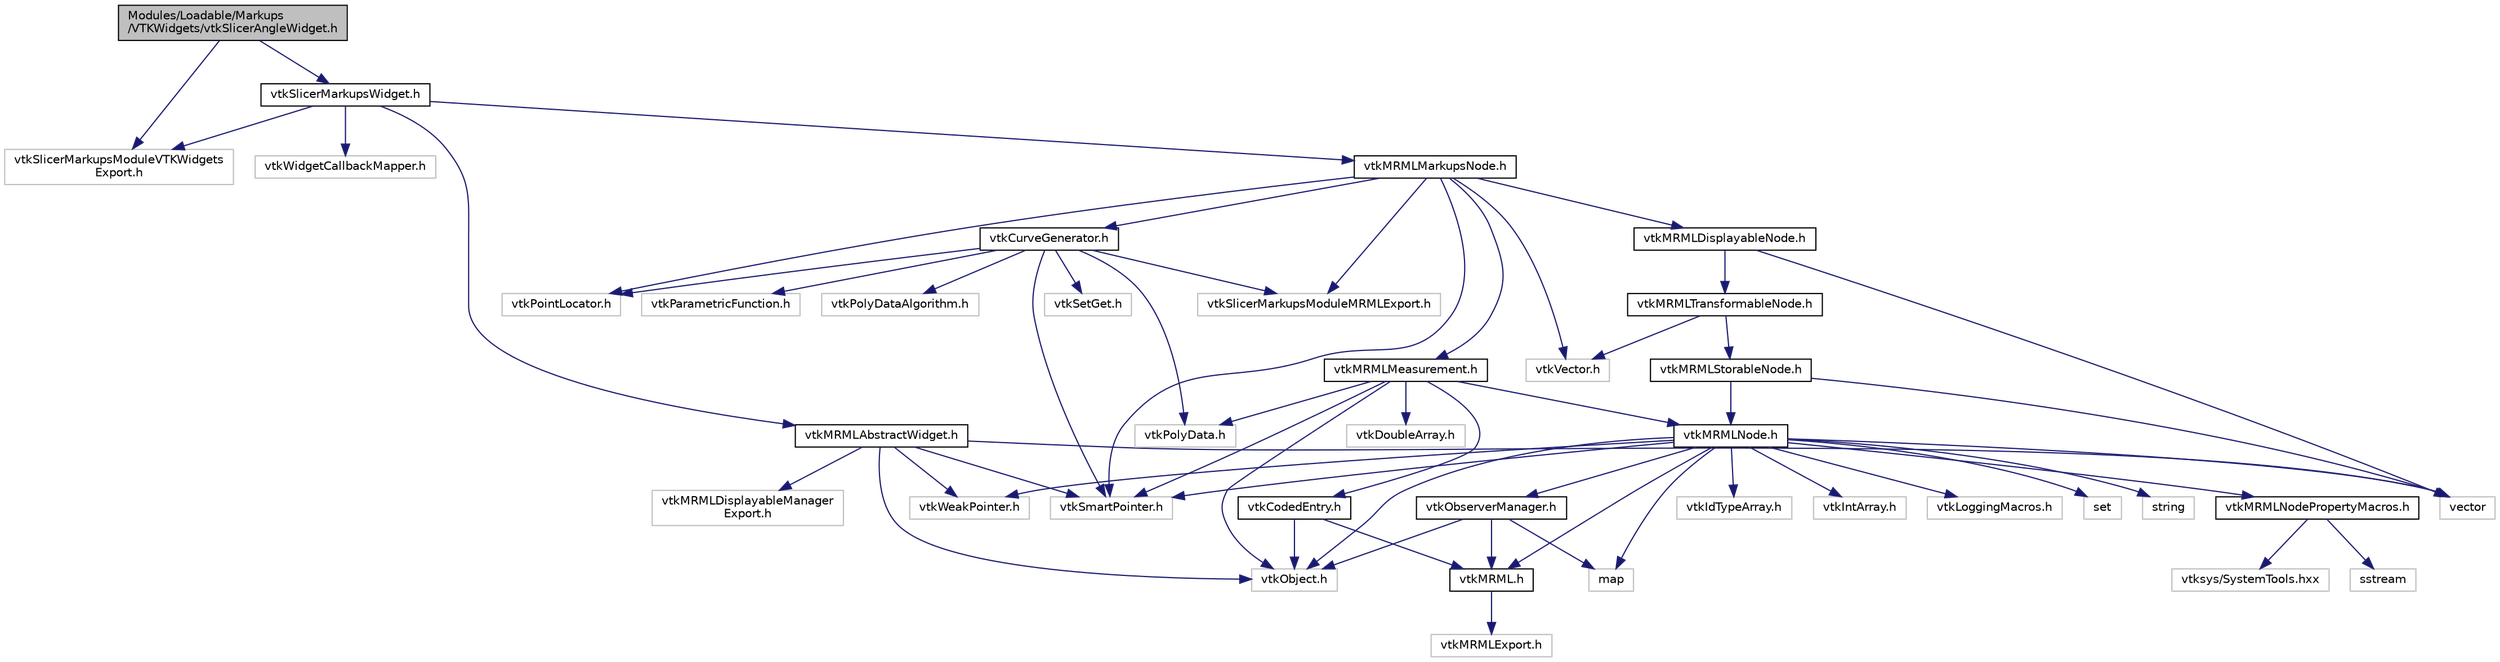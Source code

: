 digraph "Modules/Loadable/Markups/VTKWidgets/vtkSlicerAngleWidget.h"
{
  bgcolor="transparent";
  edge [fontname="Helvetica",fontsize="10",labelfontname="Helvetica",labelfontsize="10"];
  node [fontname="Helvetica",fontsize="10",shape=record];
  Node0 [label="Modules/Loadable/Markups\l/VTKWidgets/vtkSlicerAngleWidget.h",height=0.2,width=0.4,color="black", fillcolor="grey75", style="filled", fontcolor="black"];
  Node0 -> Node1 [color="midnightblue",fontsize="10",style="solid",fontname="Helvetica"];
  Node1 [label="vtkSlicerMarkupsModuleVTKWidgets\lExport.h",height=0.2,width=0.4,color="grey75"];
  Node0 -> Node2 [color="midnightblue",fontsize="10",style="solid",fontname="Helvetica"];
  Node2 [label="vtkSlicerMarkupsWidget.h",height=0.2,width=0.4,color="black",URL="$vtkSlicerMarkupsWidget_8h.html"];
  Node2 -> Node1 [color="midnightblue",fontsize="10",style="solid",fontname="Helvetica"];
  Node2 -> Node3 [color="midnightblue",fontsize="10",style="solid",fontname="Helvetica"];
  Node3 [label="vtkMRMLAbstractWidget.h",height=0.2,width=0.4,color="black",URL="$vtkMRMLAbstractWidget_8h.html"];
  Node3 -> Node4 [color="midnightblue",fontsize="10",style="solid",fontname="Helvetica"];
  Node4 [label="vtkMRMLDisplayableManager\lExport.h",height=0.2,width=0.4,color="grey75"];
  Node3 -> Node5 [color="midnightblue",fontsize="10",style="solid",fontname="Helvetica"];
  Node5 [label="vtkObject.h",height=0.2,width=0.4,color="grey75"];
  Node3 -> Node6 [color="midnightblue",fontsize="10",style="solid",fontname="Helvetica"];
  Node6 [label="vtkSmartPointer.h",height=0.2,width=0.4,color="grey75"];
  Node3 -> Node7 [color="midnightblue",fontsize="10",style="solid",fontname="Helvetica"];
  Node7 [label="vtkWeakPointer.h",height=0.2,width=0.4,color="grey75"];
  Node3 -> Node8 [color="midnightblue",fontsize="10",style="solid",fontname="Helvetica"];
  Node8 [label="vector",height=0.2,width=0.4,color="grey75"];
  Node2 -> Node9 [color="midnightblue",fontsize="10",style="solid",fontname="Helvetica"];
  Node9 [label="vtkWidgetCallbackMapper.h",height=0.2,width=0.4,color="grey75"];
  Node2 -> Node10 [color="midnightblue",fontsize="10",style="solid",fontname="Helvetica"];
  Node10 [label="vtkMRMLMarkupsNode.h",height=0.2,width=0.4,color="black",URL="$vtkMRMLMarkupsNode_8h.html"];
  Node10 -> Node11 [color="midnightblue",fontsize="10",style="solid",fontname="Helvetica"];
  Node11 [label="vtkMRMLDisplayableNode.h",height=0.2,width=0.4,color="black",URL="$vtkMRMLDisplayableNode_8h.html"];
  Node11 -> Node12 [color="midnightblue",fontsize="10",style="solid",fontname="Helvetica"];
  Node12 [label="vtkMRMLTransformableNode.h",height=0.2,width=0.4,color="black",URL="$vtkMRMLTransformableNode_8h.html"];
  Node12 -> Node13 [color="midnightblue",fontsize="10",style="solid",fontname="Helvetica"];
  Node13 [label="vtkMRMLStorableNode.h",height=0.2,width=0.4,color="black",URL="$vtkMRMLStorableNode_8h.html"];
  Node13 -> Node14 [color="midnightblue",fontsize="10",style="solid",fontname="Helvetica"];
  Node14 [label="vtkMRMLNode.h",height=0.2,width=0.4,color="black",URL="$vtkMRMLNode_8h.html"];
  Node14 -> Node15 [color="midnightblue",fontsize="10",style="solid",fontname="Helvetica"];
  Node15 [label="vtkMRML.h",height=0.2,width=0.4,color="black",URL="$vtkMRML_8h.html"];
  Node15 -> Node16 [color="midnightblue",fontsize="10",style="solid",fontname="Helvetica"];
  Node16 [label="vtkMRMLExport.h",height=0.2,width=0.4,color="grey75"];
  Node14 -> Node17 [color="midnightblue",fontsize="10",style="solid",fontname="Helvetica"];
  Node17 [label="vtkObserverManager.h",height=0.2,width=0.4,color="black",URL="$vtkObserverManager_8h.html"];
  Node17 -> Node15 [color="midnightblue",fontsize="10",style="solid",fontname="Helvetica"];
  Node17 -> Node5 [color="midnightblue",fontsize="10",style="solid",fontname="Helvetica"];
  Node17 -> Node18 [color="midnightblue",fontsize="10",style="solid",fontname="Helvetica"];
  Node18 [label="map",height=0.2,width=0.4,color="grey75"];
  Node14 -> Node19 [color="midnightblue",fontsize="10",style="solid",fontname="Helvetica"];
  Node19 [label="vtkIdTypeArray.h",height=0.2,width=0.4,color="grey75"];
  Node14 -> Node20 [color="midnightblue",fontsize="10",style="solid",fontname="Helvetica"];
  Node20 [label="vtkIntArray.h",height=0.2,width=0.4,color="grey75"];
  Node14 -> Node5 [color="midnightblue",fontsize="10",style="solid",fontname="Helvetica"];
  Node14 -> Node6 [color="midnightblue",fontsize="10",style="solid",fontname="Helvetica"];
  Node14 -> Node7 [color="midnightblue",fontsize="10",style="solid",fontname="Helvetica"];
  Node14 -> Node21 [color="midnightblue",fontsize="10",style="solid",fontname="Helvetica"];
  Node21 [label="vtkLoggingMacros.h",height=0.2,width=0.4,color="grey75"];
  Node14 -> Node22 [color="midnightblue",fontsize="10",style="solid",fontname="Helvetica"];
  Node22 [label="vtkMRMLNodePropertyMacros.h",height=0.2,width=0.4,color="black",URL="$vtkMRMLNodePropertyMacros_8h.html"];
  Node22 -> Node23 [color="midnightblue",fontsize="10",style="solid",fontname="Helvetica"];
  Node23 [label="sstream",height=0.2,width=0.4,color="grey75"];
  Node22 -> Node24 [color="midnightblue",fontsize="10",style="solid",fontname="Helvetica"];
  Node24 [label="vtksys/SystemTools.hxx",height=0.2,width=0.4,color="grey75"];
  Node14 -> Node18 [color="midnightblue",fontsize="10",style="solid",fontname="Helvetica"];
  Node14 -> Node25 [color="midnightblue",fontsize="10",style="solid",fontname="Helvetica"];
  Node25 [label="set",height=0.2,width=0.4,color="grey75"];
  Node14 -> Node26 [color="midnightblue",fontsize="10",style="solid",fontname="Helvetica"];
  Node26 [label="string",height=0.2,width=0.4,color="grey75"];
  Node14 -> Node8 [color="midnightblue",fontsize="10",style="solid",fontname="Helvetica"];
  Node13 -> Node8 [color="midnightblue",fontsize="10",style="solid",fontname="Helvetica"];
  Node12 -> Node27 [color="midnightblue",fontsize="10",style="solid",fontname="Helvetica"];
  Node27 [label="vtkVector.h",height=0.2,width=0.4,color="grey75"];
  Node11 -> Node8 [color="midnightblue",fontsize="10",style="solid",fontname="Helvetica"];
  Node10 -> Node28 [color="midnightblue",fontsize="10",style="solid",fontname="Helvetica"];
  Node28 [label="vtkCurveGenerator.h",height=0.2,width=0.4,color="black",URL="$vtkCurveGenerator_8h.html"];
  Node28 -> Node29 [color="midnightblue",fontsize="10",style="solid",fontname="Helvetica"];
  Node29 [label="vtkParametricFunction.h",height=0.2,width=0.4,color="grey75"];
  Node28 -> Node30 [color="midnightblue",fontsize="10",style="solid",fontname="Helvetica"];
  Node30 [label="vtkPointLocator.h",height=0.2,width=0.4,color="grey75"];
  Node28 -> Node31 [color="midnightblue",fontsize="10",style="solid",fontname="Helvetica"];
  Node31 [label="vtkPolyData.h",height=0.2,width=0.4,color="grey75"];
  Node28 -> Node32 [color="midnightblue",fontsize="10",style="solid",fontname="Helvetica"];
  Node32 [label="vtkPolyDataAlgorithm.h",height=0.2,width=0.4,color="grey75"];
  Node28 -> Node33 [color="midnightblue",fontsize="10",style="solid",fontname="Helvetica"];
  Node33 [label="vtkSetGet.h",height=0.2,width=0.4,color="grey75"];
  Node28 -> Node6 [color="midnightblue",fontsize="10",style="solid",fontname="Helvetica"];
  Node28 -> Node34 [color="midnightblue",fontsize="10",style="solid",fontname="Helvetica"];
  Node34 [label="vtkSlicerMarkupsModuleMRMLExport.h",height=0.2,width=0.4,color="grey75"];
  Node10 -> Node35 [color="midnightblue",fontsize="10",style="solid",fontname="Helvetica"];
  Node35 [label="vtkMRMLMeasurement.h",height=0.2,width=0.4,color="black",URL="$vtkMRMLMeasurement_8h.html"];
  Node35 -> Node36 [color="midnightblue",fontsize="10",style="solid",fontname="Helvetica"];
  Node36 [label="vtkCodedEntry.h",height=0.2,width=0.4,color="black",URL="$vtkCodedEntry_8h.html"];
  Node36 -> Node15 [color="midnightblue",fontsize="10",style="solid",fontname="Helvetica"];
  Node36 -> Node5 [color="midnightblue",fontsize="10",style="solid",fontname="Helvetica"];
  Node35 -> Node14 [color="midnightblue",fontsize="10",style="solid",fontname="Helvetica"];
  Node35 -> Node37 [color="midnightblue",fontsize="10",style="solid",fontname="Helvetica"];
  Node37 [label="vtkDoubleArray.h",height=0.2,width=0.4,color="grey75"];
  Node35 -> Node5 [color="midnightblue",fontsize="10",style="solid",fontname="Helvetica"];
  Node35 -> Node31 [color="midnightblue",fontsize="10",style="solid",fontname="Helvetica"];
  Node35 -> Node6 [color="midnightblue",fontsize="10",style="solid",fontname="Helvetica"];
  Node10 -> Node34 [color="midnightblue",fontsize="10",style="solid",fontname="Helvetica"];
  Node10 -> Node30 [color="midnightblue",fontsize="10",style="solid",fontname="Helvetica"];
  Node10 -> Node6 [color="midnightblue",fontsize="10",style="solid",fontname="Helvetica"];
  Node10 -> Node27 [color="midnightblue",fontsize="10",style="solid",fontname="Helvetica"];
}
